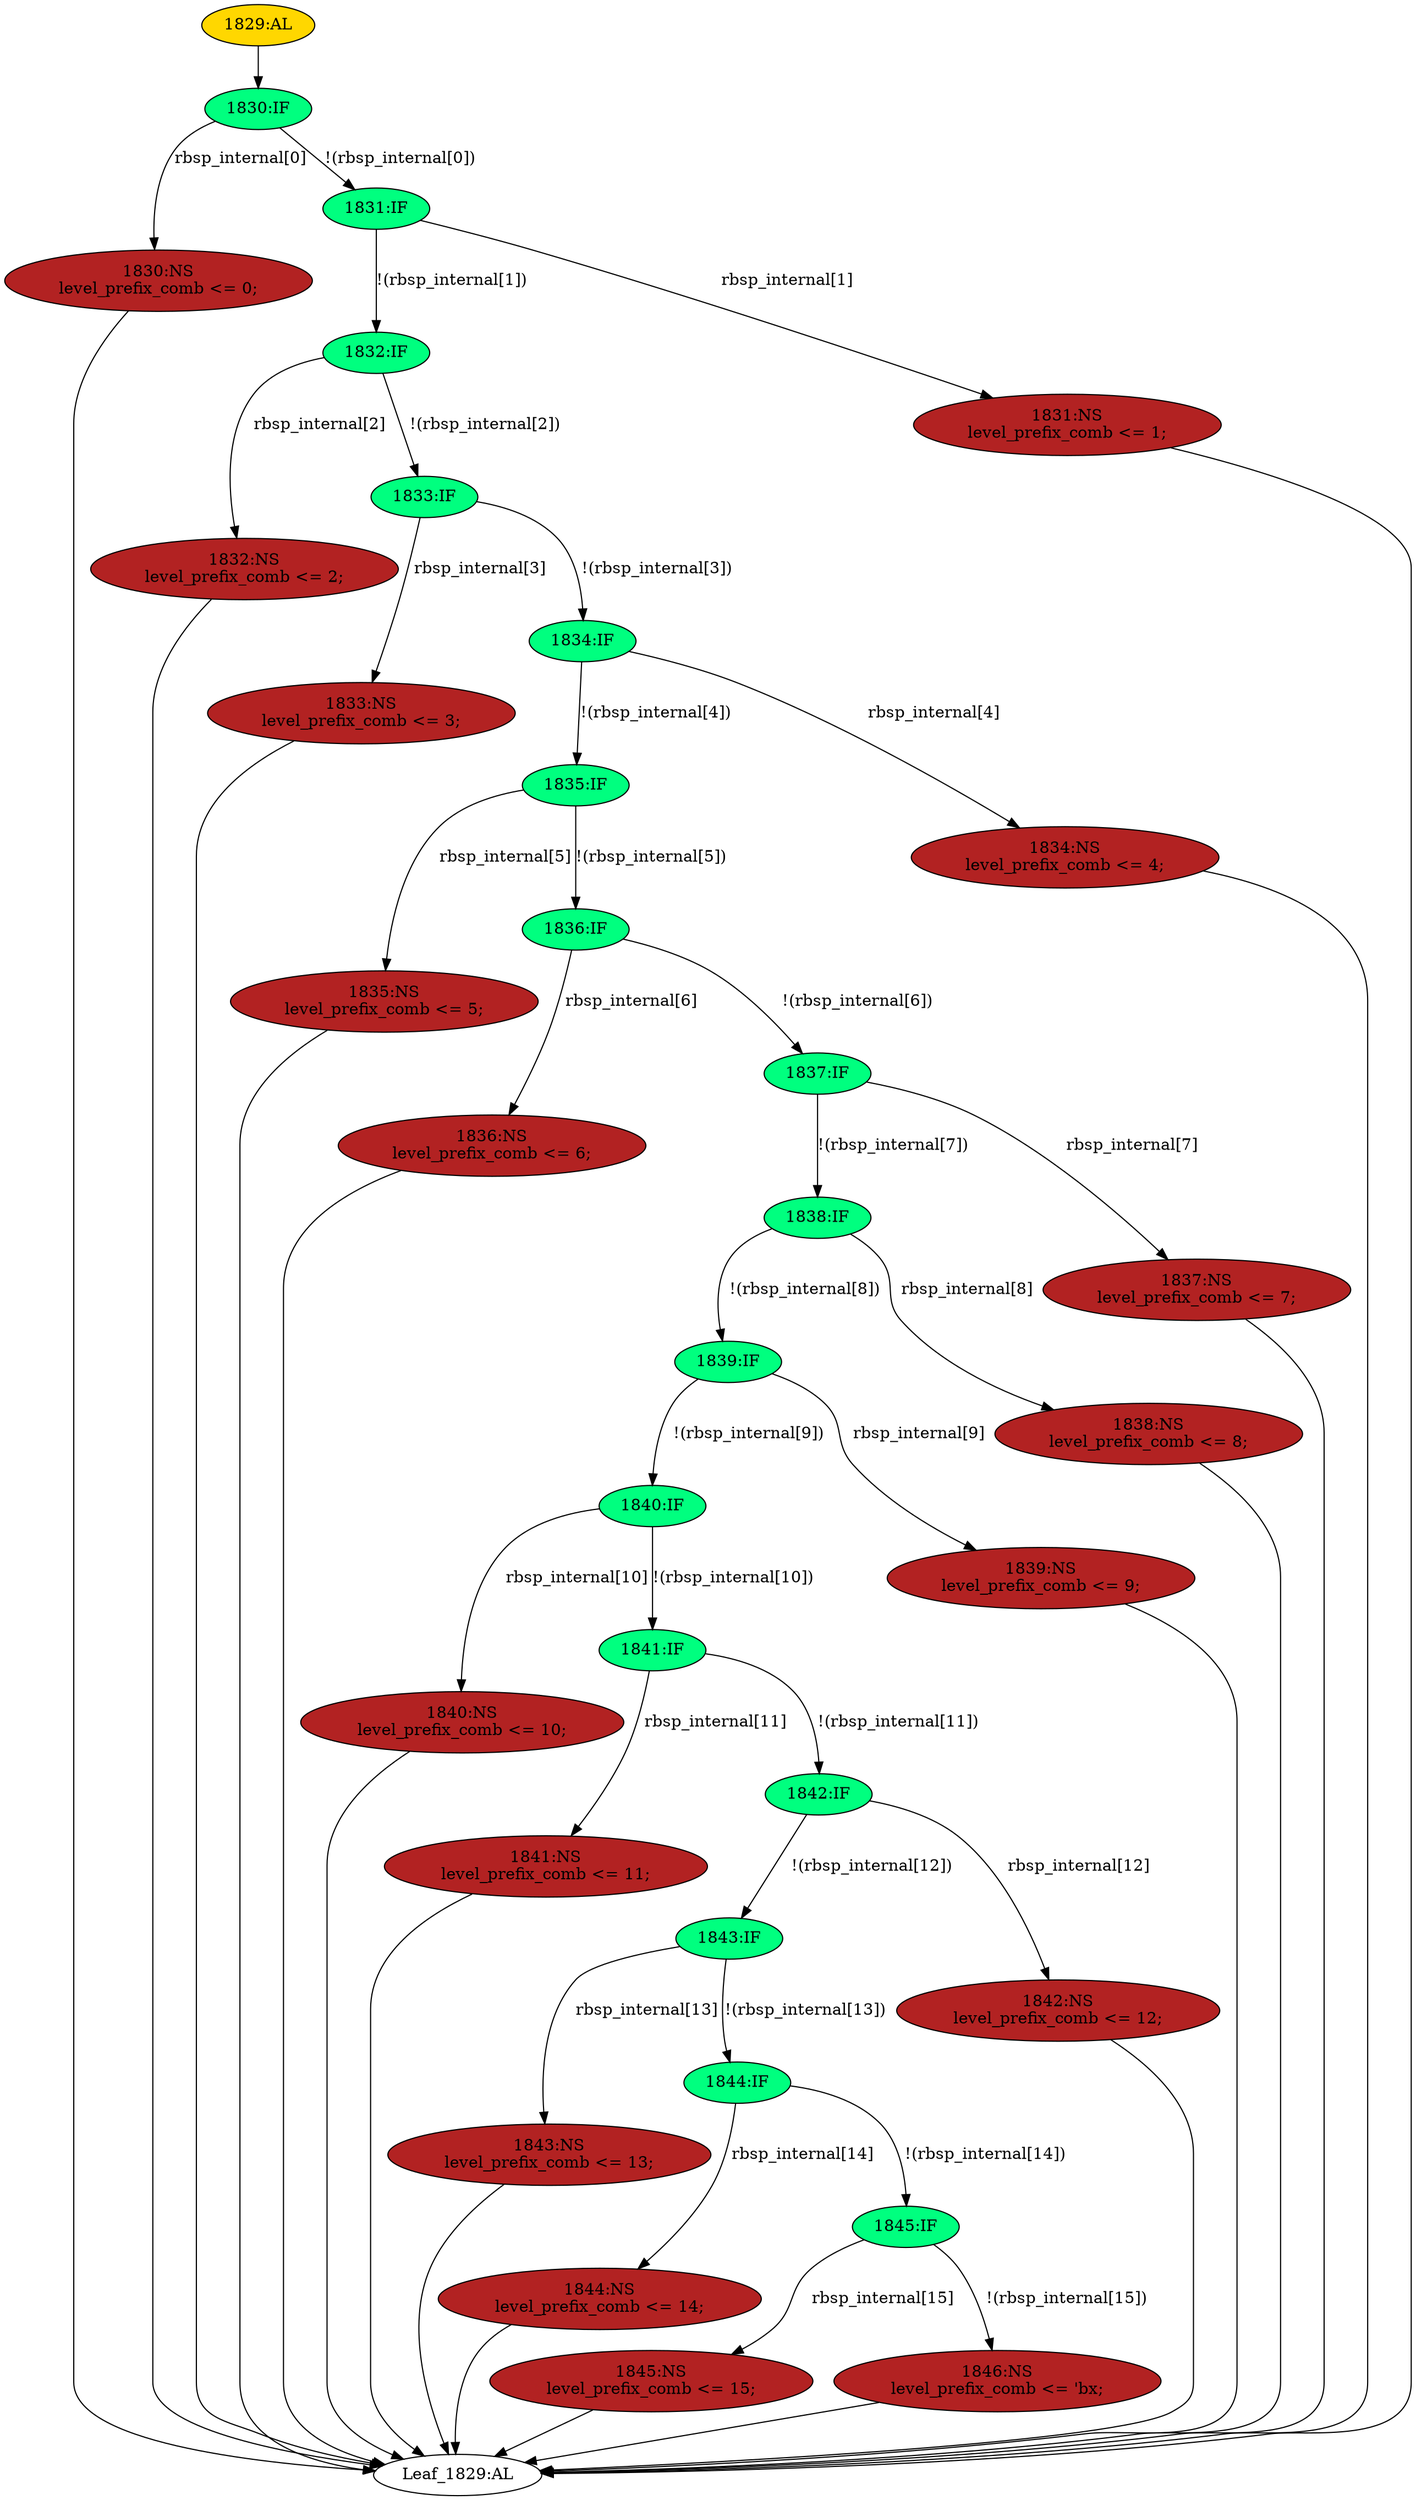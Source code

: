 strict digraph "" {
	node [label="\N"];
	"1830:NS"	 [ast="<pyverilog.vparser.ast.NonblockingSubstitution object at 0x7f204c598d50>",
		fillcolor=firebrick,
		label="1830:NS
level_prefix_comb <= 0;",
		statements="[<pyverilog.vparser.ast.NonblockingSubstitution object at 0x7f204c598d50>]",
		style=filled,
		typ=NonblockingSubstitution];
	"Leaf_1829:AL"	 [def_var="['level_prefix_comb']",
		label="Leaf_1829:AL"];
	"1830:NS" -> "Leaf_1829:AL"	 [cond="[]",
		lineno=None];
	"1833:NS"	 [ast="<pyverilog.vparser.ast.NonblockingSubstitution object at 0x7f204c598710>",
		fillcolor=firebrick,
		label="1833:NS
level_prefix_comb <= 3;",
		statements="[<pyverilog.vparser.ast.NonblockingSubstitution object at 0x7f204c598710>]",
		style=filled,
		typ=NonblockingSubstitution];
	"1833:NS" -> "Leaf_1829:AL"	 [cond="[]",
		lineno=None];
	"1838:IF"	 [ast="<pyverilog.vparser.ast.IfStatement object at 0x7f204c59f0d0>",
		fillcolor=springgreen,
		label="1838:IF",
		statements="[]",
		style=filled,
		typ=IfStatement];
	"1839:IF"	 [ast="<pyverilog.vparser.ast.IfStatement object at 0x7f204c59f210>",
		fillcolor=springgreen,
		label="1839:IF",
		statements="[]",
		style=filled,
		typ=IfStatement];
	"1838:IF" -> "1839:IF"	 [cond="['rbsp_internal']",
		label="!(rbsp_internal[8])",
		lineno=1838];
	"1838:NS"	 [ast="<pyverilog.vparser.ast.NonblockingSubstitution object at 0x7f204c737fd0>",
		fillcolor=firebrick,
		label="1838:NS
level_prefix_comb <= 8;",
		statements="[<pyverilog.vparser.ast.NonblockingSubstitution object at 0x7f204c737fd0>]",
		style=filled,
		typ=NonblockingSubstitution];
	"1838:IF" -> "1838:NS"	 [cond="['rbsp_internal']",
		label="rbsp_internal[8]",
		lineno=1838];
	"1841:NS"	 [ast="<pyverilog.vparser.ast.NonblockingSubstitution object at 0x7f204c6f4cd0>",
		fillcolor=firebrick,
		label="1841:NS
level_prefix_comb <= 11;",
		statements="[<pyverilog.vparser.ast.NonblockingSubstitution object at 0x7f204c6f4cd0>]",
		style=filled,
		typ=NonblockingSubstitution];
	"1841:NS" -> "Leaf_1829:AL"	 [cond="[]",
		lineno=None];
	"1845:NS"	 [ast="<pyverilog.vparser.ast.NonblockingSubstitution object at 0x7f204c6dd090>",
		fillcolor=firebrick,
		label="1845:NS
level_prefix_comb <= 15;",
		statements="[<pyverilog.vparser.ast.NonblockingSubstitution object at 0x7f204c6dd090>]",
		style=filled,
		typ=NonblockingSubstitution];
	"1845:NS" -> "Leaf_1829:AL"	 [cond="[]",
		lineno=None];
	"1836:NS"	 [ast="<pyverilog.vparser.ast.NonblockingSubstitution object at 0x7f204c6e0150>",
		fillcolor=firebrick,
		label="1836:NS
level_prefix_comb <= 6;",
		statements="[<pyverilog.vparser.ast.NonblockingSubstitution object at 0x7f204c6e0150>]",
		style=filled,
		typ=NonblockingSubstitution];
	"1836:NS" -> "Leaf_1829:AL"	 [cond="[]",
		lineno=None];
	"1840:NS"	 [ast="<pyverilog.vparser.ast.NonblockingSubstitution object at 0x7f204c6f41d0>",
		fillcolor=firebrick,
		label="1840:NS
level_prefix_comb <= 10;",
		statements="[<pyverilog.vparser.ast.NonblockingSubstitution object at 0x7f204c6f41d0>]",
		style=filled,
		typ=NonblockingSubstitution];
	"1840:NS" -> "Leaf_1829:AL"	 [cond="[]",
		lineno=None];
	"1834:IF"	 [ast="<pyverilog.vparser.ast.IfStatement object at 0x7f204c6e02d0>",
		fillcolor=springgreen,
		label="1834:IF",
		statements="[]",
		style=filled,
		typ=IfStatement];
	"1835:IF"	 [ast="<pyverilog.vparser.ast.IfStatement object at 0x7f204c6e0310>",
		fillcolor=springgreen,
		label="1835:IF",
		statements="[]",
		style=filled,
		typ=IfStatement];
	"1834:IF" -> "1835:IF"	 [cond="['rbsp_internal']",
		label="!(rbsp_internal[4])",
		lineno=1834];
	"1834:NS"	 [ast="<pyverilog.vparser.ast.NonblockingSubstitution object at 0x7f204c6e09d0>",
		fillcolor=firebrick,
		label="1834:NS
level_prefix_comb <= 4;",
		statements="[<pyverilog.vparser.ast.NonblockingSubstitution object at 0x7f204c6e09d0>]",
		style=filled,
		typ=NonblockingSubstitution];
	"1834:IF" -> "1834:NS"	 [cond="['rbsp_internal']",
		label="rbsp_internal[4]",
		lineno=1834];
	"1843:IF"	 [ast="<pyverilog.vparser.ast.IfStatement object at 0x7f204c59f190>",
		fillcolor=springgreen,
		label="1843:IF",
		statements="[]",
		style=filled,
		typ=IfStatement];
	"1843:NS"	 [ast="<pyverilog.vparser.ast.NonblockingSubstitution object at 0x7f204c749050>",
		fillcolor=firebrick,
		label="1843:NS
level_prefix_comb <= 13;",
		statements="[<pyverilog.vparser.ast.NonblockingSubstitution object at 0x7f204c749050>]",
		style=filled,
		typ=NonblockingSubstitution];
	"1843:IF" -> "1843:NS"	 [cond="['rbsp_internal']",
		label="rbsp_internal[13]",
		lineno=1843];
	"1844:IF"	 [ast="<pyverilog.vparser.ast.IfStatement object at 0x7f204c59f350>",
		fillcolor=springgreen,
		label="1844:IF",
		statements="[]",
		style=filled,
		typ=IfStatement];
	"1843:IF" -> "1844:IF"	 [cond="['rbsp_internal']",
		label="!(rbsp_internal[13])",
		lineno=1843];
	"1840:IF"	 [ast="<pyverilog.vparser.ast.IfStatement object at 0x7f204c59f250>",
		fillcolor=springgreen,
		label="1840:IF",
		statements="[]",
		style=filled,
		typ=IfStatement];
	"1839:IF" -> "1840:IF"	 [cond="['rbsp_internal']",
		label="!(rbsp_internal[9])",
		lineno=1839];
	"1839:NS"	 [ast="<pyverilog.vparser.ast.NonblockingSubstitution object at 0x7f204c737d50>",
		fillcolor=firebrick,
		label="1839:NS
level_prefix_comb <= 9;",
		statements="[<pyverilog.vparser.ast.NonblockingSubstitution object at 0x7f204c737d50>]",
		style=filled,
		typ=NonblockingSubstitution];
	"1839:IF" -> "1839:NS"	 [cond="['rbsp_internal']",
		label="rbsp_internal[9]",
		lineno=1839];
	"1829:AL"	 [ast="<pyverilog.vparser.ast.Always object at 0x7f204c6e0c90>",
		clk_sens=False,
		fillcolor=gold,
		label="1829:AL",
		sens="[]",
		statements="[]",
		style=filled,
		typ=Always,
		use_var="['rbsp_internal']"];
	"1830:IF"	 [ast="<pyverilog.vparser.ast.IfStatement object at 0x7f204c6e0d50>",
		fillcolor=springgreen,
		label="1830:IF",
		statements="[]",
		style=filled,
		typ=IfStatement];
	"1829:AL" -> "1830:IF"	 [cond="[]",
		lineno=None];
	"1844:NS"	 [ast="<pyverilog.vparser.ast.NonblockingSubstitution object at 0x7f204c6dda10>",
		fillcolor=firebrick,
		label="1844:NS
level_prefix_comb <= 14;",
		statements="[<pyverilog.vparser.ast.NonblockingSubstitution object at 0x7f204c6dda10>]",
		style=filled,
		typ=NonblockingSubstitution];
	"1844:NS" -> "Leaf_1829:AL"	 [cond="[]",
		lineno=None];
	"1837:IF"	 [ast="<pyverilog.vparser.ast.IfStatement object at 0x7f204c6e0390>",
		fillcolor=springgreen,
		label="1837:IF",
		statements="[]",
		style=filled,
		typ=IfStatement];
	"1837:IF" -> "1838:IF"	 [cond="['rbsp_internal']",
		label="!(rbsp_internal[7])",
		lineno=1837];
	"1837:NS"	 [ast="<pyverilog.vparser.ast.NonblockingSubstitution object at 0x7f204c6e03d0>",
		fillcolor=firebrick,
		label="1837:NS
level_prefix_comb <= 7;",
		statements="[<pyverilog.vparser.ast.NonblockingSubstitution object at 0x7f204c6e03d0>]",
		style=filled,
		typ=NonblockingSubstitution];
	"1837:IF" -> "1837:NS"	 [cond="['rbsp_internal']",
		label="rbsp_internal[7]",
		lineno=1837];
	"1831:IF"	 [ast="<pyverilog.vparser.ast.IfStatement object at 0x7f204c6e0d90>",
		fillcolor=springgreen,
		label="1831:IF",
		statements="[]",
		style=filled,
		typ=IfStatement];
	"1832:IF"	 [ast="<pyverilog.vparser.ast.IfStatement object at 0x7f204c6e0dd0>",
		fillcolor=springgreen,
		label="1832:IF",
		statements="[]",
		style=filled,
		typ=IfStatement];
	"1831:IF" -> "1832:IF"	 [cond="['rbsp_internal']",
		label="!(rbsp_internal[1])",
		lineno=1831];
	"1831:NS"	 [ast="<pyverilog.vparser.ast.NonblockingSubstitution object at 0x7f204c744210>",
		fillcolor=firebrick,
		label="1831:NS
level_prefix_comb <= 1;",
		statements="[<pyverilog.vparser.ast.NonblockingSubstitution object at 0x7f204c744210>]",
		style=filled,
		typ=NonblockingSubstitution];
	"1831:IF" -> "1831:NS"	 [cond="['rbsp_internal']",
		label="rbsp_internal[1]",
		lineno=1831];
	"1832:NS"	 [ast="<pyverilog.vparser.ast.NonblockingSubstitution object at 0x7f204c6e0f50>",
		fillcolor=firebrick,
		label="1832:NS
level_prefix_comb <= 2;",
		statements="[<pyverilog.vparser.ast.NonblockingSubstitution object at 0x7f204c6e0f50>]",
		style=filled,
		typ=NonblockingSubstitution];
	"1832:NS" -> "Leaf_1829:AL"	 [cond="[]",
		lineno=None];
	"1835:NS"	 [ast="<pyverilog.vparser.ast.NonblockingSubstitution object at 0x7f204c6e0750>",
		fillcolor=firebrick,
		label="1835:NS
level_prefix_comb <= 5;",
		statements="[<pyverilog.vparser.ast.NonblockingSubstitution object at 0x7f204c6e0750>]",
		style=filled,
		typ=NonblockingSubstitution];
	"1835:NS" -> "Leaf_1829:AL"	 [cond="[]",
		lineno=None];
	"1830:IF" -> "1830:NS"	 [cond="['rbsp_internal']",
		label="rbsp_internal[0]",
		lineno=1830];
	"1830:IF" -> "1831:IF"	 [cond="['rbsp_internal']",
		label="!(rbsp_internal[0])",
		lineno=1830];
	"1842:NS"	 [ast="<pyverilog.vparser.ast.NonblockingSubstitution object at 0x7f204c7492d0>",
		fillcolor=firebrick,
		label="1842:NS
level_prefix_comb <= 12;",
		statements="[<pyverilog.vparser.ast.NonblockingSubstitution object at 0x7f204c7492d0>]",
		style=filled,
		typ=NonblockingSubstitution];
	"1842:NS" -> "Leaf_1829:AL"	 [cond="[]",
		lineno=None];
	"1840:IF" -> "1840:NS"	 [cond="['rbsp_internal']",
		label="rbsp_internal[10]",
		lineno=1840];
	"1841:IF"	 [ast="<pyverilog.vparser.ast.IfStatement object at 0x7f204c59f110>",
		fillcolor=springgreen,
		label="1841:IF",
		statements="[]",
		style=filled,
		typ=IfStatement];
	"1840:IF" -> "1841:IF"	 [cond="['rbsp_internal']",
		label="!(rbsp_internal[10])",
		lineno=1840];
	"1843:NS" -> "Leaf_1829:AL"	 [cond="[]",
		lineno=None];
	"1841:IF" -> "1841:NS"	 [cond="['rbsp_internal']",
		label="rbsp_internal[11]",
		lineno=1841];
	"1842:IF"	 [ast="<pyverilog.vparser.ast.IfStatement object at 0x7f204c59f290>",
		fillcolor=springgreen,
		label="1842:IF",
		statements="[]",
		style=filled,
		typ=IfStatement];
	"1841:IF" -> "1842:IF"	 [cond="['rbsp_internal']",
		label="!(rbsp_internal[11])",
		lineno=1841];
	"1845:IF"	 [ast="<pyverilog.vparser.ast.IfStatement object at 0x7f204c59f150>",
		fillcolor=springgreen,
		label="1845:IF",
		statements="[]",
		style=filled,
		typ=IfStatement];
	"1845:IF" -> "1845:NS"	 [cond="['rbsp_internal']",
		label="rbsp_internal[15]",
		lineno=1845];
	"1846:NS"	 [ast="<pyverilog.vparser.ast.NonblockingSubstitution object at 0x7f204c59f1d0>",
		fillcolor=firebrick,
		label="1846:NS
level_prefix_comb <= 'bx;",
		statements="[<pyverilog.vparser.ast.NonblockingSubstitution object at 0x7f204c59f1d0>]",
		style=filled,
		typ=NonblockingSubstitution];
	"1845:IF" -> "1846:NS"	 [cond="['rbsp_internal']",
		label="!(rbsp_internal[15])",
		lineno=1845];
	"1835:IF" -> "1835:NS"	 [cond="['rbsp_internal']",
		label="rbsp_internal[5]",
		lineno=1835];
	"1836:IF"	 [ast="<pyverilog.vparser.ast.IfStatement object at 0x7f204c6e0350>",
		fillcolor=springgreen,
		label="1836:IF",
		statements="[]",
		style=filled,
		typ=IfStatement];
	"1835:IF" -> "1836:IF"	 [cond="['rbsp_internal']",
		label="!(rbsp_internal[5])",
		lineno=1835];
	"1836:IF" -> "1836:NS"	 [cond="['rbsp_internal']",
		label="rbsp_internal[6]",
		lineno=1836];
	"1836:IF" -> "1837:IF"	 [cond="['rbsp_internal']",
		label="!(rbsp_internal[6])",
		lineno=1836];
	"1838:NS" -> "Leaf_1829:AL"	 [cond="[]",
		lineno=None];
	"1834:NS" -> "Leaf_1829:AL"	 [cond="[]",
		lineno=None];
	"1837:NS" -> "Leaf_1829:AL"	 [cond="[]",
		lineno=None];
	"1832:IF" -> "1832:NS"	 [cond="['rbsp_internal']",
		label="rbsp_internal[2]",
		lineno=1832];
	"1833:IF"	 [ast="<pyverilog.vparser.ast.IfStatement object at 0x7f204c6e0e10>",
		fillcolor=springgreen,
		label="1833:IF",
		statements="[]",
		style=filled,
		typ=IfStatement];
	"1832:IF" -> "1833:IF"	 [cond="['rbsp_internal']",
		label="!(rbsp_internal[2])",
		lineno=1832];
	"1833:IF" -> "1833:NS"	 [cond="['rbsp_internal']",
		label="rbsp_internal[3]",
		lineno=1833];
	"1833:IF" -> "1834:IF"	 [cond="['rbsp_internal']",
		label="!(rbsp_internal[3])",
		lineno=1833];
	"1844:IF" -> "1844:NS"	 [cond="['rbsp_internal']",
		label="rbsp_internal[14]",
		lineno=1844];
	"1844:IF" -> "1845:IF"	 [cond="['rbsp_internal']",
		label="!(rbsp_internal[14])",
		lineno=1844];
	"1846:NS" -> "Leaf_1829:AL"	 [cond="[]",
		lineno=None];
	"1842:IF" -> "1843:IF"	 [cond="['rbsp_internal']",
		label="!(rbsp_internal[12])",
		lineno=1842];
	"1842:IF" -> "1842:NS"	 [cond="['rbsp_internal']",
		label="rbsp_internal[12]",
		lineno=1842];
	"1831:NS" -> "Leaf_1829:AL"	 [cond="[]",
		lineno=None];
	"1839:NS" -> "Leaf_1829:AL"	 [cond="[]",
		lineno=None];
}
